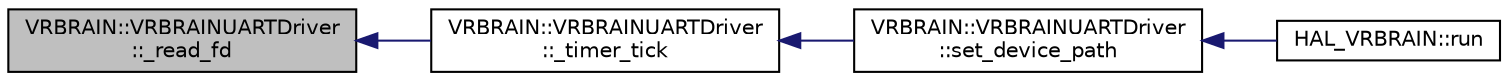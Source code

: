 digraph "VRBRAIN::VRBRAINUARTDriver::_read_fd"
{
 // INTERACTIVE_SVG=YES
  edge [fontname="Helvetica",fontsize="10",labelfontname="Helvetica",labelfontsize="10"];
  node [fontname="Helvetica",fontsize="10",shape=record];
  rankdir="LR";
  Node1 [label="VRBRAIN::VRBRAINUARTDriver\l::_read_fd",height=0.2,width=0.4,color="black", fillcolor="grey75", style="filled", fontcolor="black"];
  Node1 -> Node2 [dir="back",color="midnightblue",fontsize="10",style="solid",fontname="Helvetica"];
  Node2 [label="VRBRAIN::VRBRAINUARTDriver\l::_timer_tick",height=0.2,width=0.4,color="black", fillcolor="white", style="filled",URL="$classVRBRAIN_1_1VRBRAINUARTDriver.html#a72593c9ad60f292fe8c5b9cd5176e93b"];
  Node2 -> Node3 [dir="back",color="midnightblue",fontsize="10",style="solid",fontname="Helvetica"];
  Node3 [label="VRBRAIN::VRBRAINUARTDriver\l::set_device_path",height=0.2,width=0.4,color="black", fillcolor="white", style="filled",URL="$classVRBRAIN_1_1VRBRAINUARTDriver.html#aaa5e69f0f9a8ddacc82a37acc5dad411"];
  Node3 -> Node4 [dir="back",color="midnightblue",fontsize="10",style="solid",fontname="Helvetica"];
  Node4 [label="HAL_VRBRAIN::run",height=0.2,width=0.4,color="black", fillcolor="white", style="filled",URL="$classHAL__VRBRAIN.html#a6bd6af4ec63788b20d4fa7794d0bb896"];
}
